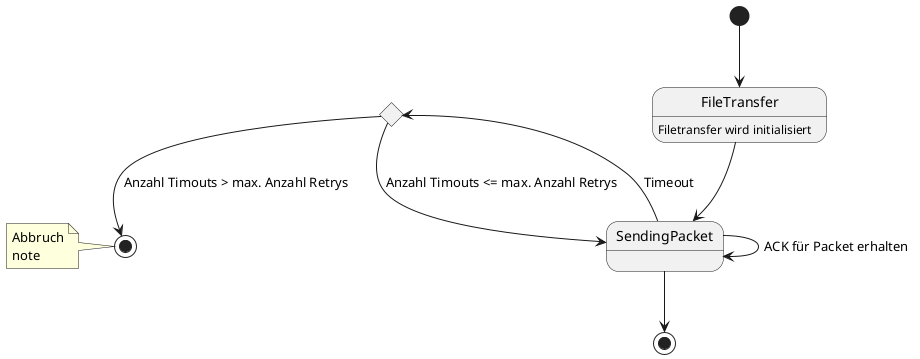 @startuml
top to bottom direction
[*] --> FileTransfer
state choice <<choice>>
state abbruch <<end>>
FileTransfer--> SendingPacket
FileTransfer : Filetransfer wird initialisiert
SendingPacket --> SendingPacket : ACK für Packet erhalten
SendingPacket --> choice : Timeout
choice --> SendingPacket : Anzahl Timouts <= max. Anzahl Retrys
choice --> abbruch : Anzahl Timouts > max. Anzahl Retrys
note left of abbruch: Abbruch\nnote
SendingPacket --> [*]
@enduml